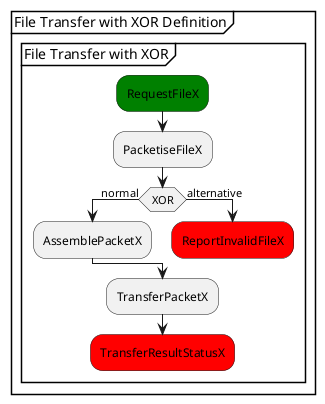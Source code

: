 @startuml
partition "File Transfer with XOR Definition" {
  group "File Transfer with XOR"
    #green:RequestFileX;
    :PacketiseFileX;
    if (XOR) then (normal)
      :AssemblePacketX;
    else (alternative)
      #red:ReportInvalidFileX;
      detach
    endif
    :TransferPacketX;
    #red:TransferResultStatusX;
  end group
}  
@enduml
